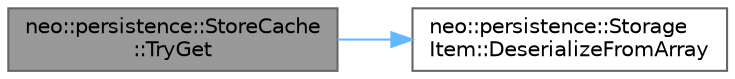digraph "neo::persistence::StoreCache::TryGet"
{
 // LATEX_PDF_SIZE
  bgcolor="transparent";
  edge [fontname=Helvetica,fontsize=10,labelfontname=Helvetica,labelfontsize=10];
  node [fontname=Helvetica,fontsize=10,shape=box,height=0.2,width=0.4];
  rankdir="LR";
  Node1 [id="Node000001",label="neo::persistence::StoreCache\l::TryGet",height=0.2,width=0.4,color="gray40", fillcolor="grey60", style="filled", fontcolor="black",tooltip="Tries to get a storage item from the cache."];
  Node1 -> Node2 [id="edge1_Node000001_Node000002",color="steelblue1",style="solid",tooltip=" "];
  Node2 [id="Node000002",label="neo::persistence::Storage\lItem::DeserializeFromArray",height=0.2,width=0.4,color="grey40", fillcolor="white", style="filled",URL="$classneo_1_1persistence_1_1_storage_item.html#a1a5926ee88f478760e25e2d7a22338e5",tooltip="Deserializes from a byte array."];
}

